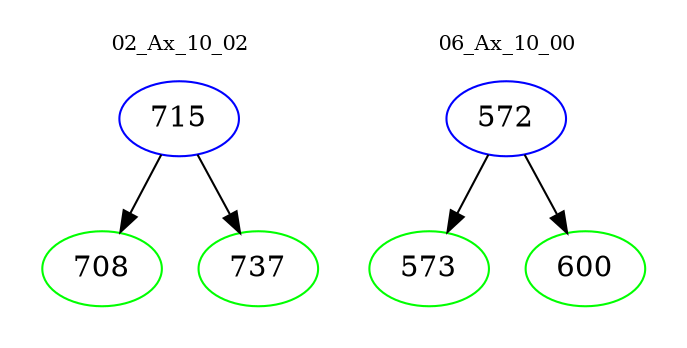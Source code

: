 digraph{
subgraph cluster_0 {
color = white
label = "02_Ax_10_02";
fontsize=10;
T0_715 [label="715", color="blue"]
T0_715 -> T0_708 [color="black"]
T0_708 [label="708", color="green"]
T0_715 -> T0_737 [color="black"]
T0_737 [label="737", color="green"]
}
subgraph cluster_1 {
color = white
label = "06_Ax_10_00";
fontsize=10;
T1_572 [label="572", color="blue"]
T1_572 -> T1_573 [color="black"]
T1_573 [label="573", color="green"]
T1_572 -> T1_600 [color="black"]
T1_600 [label="600", color="green"]
}
}
